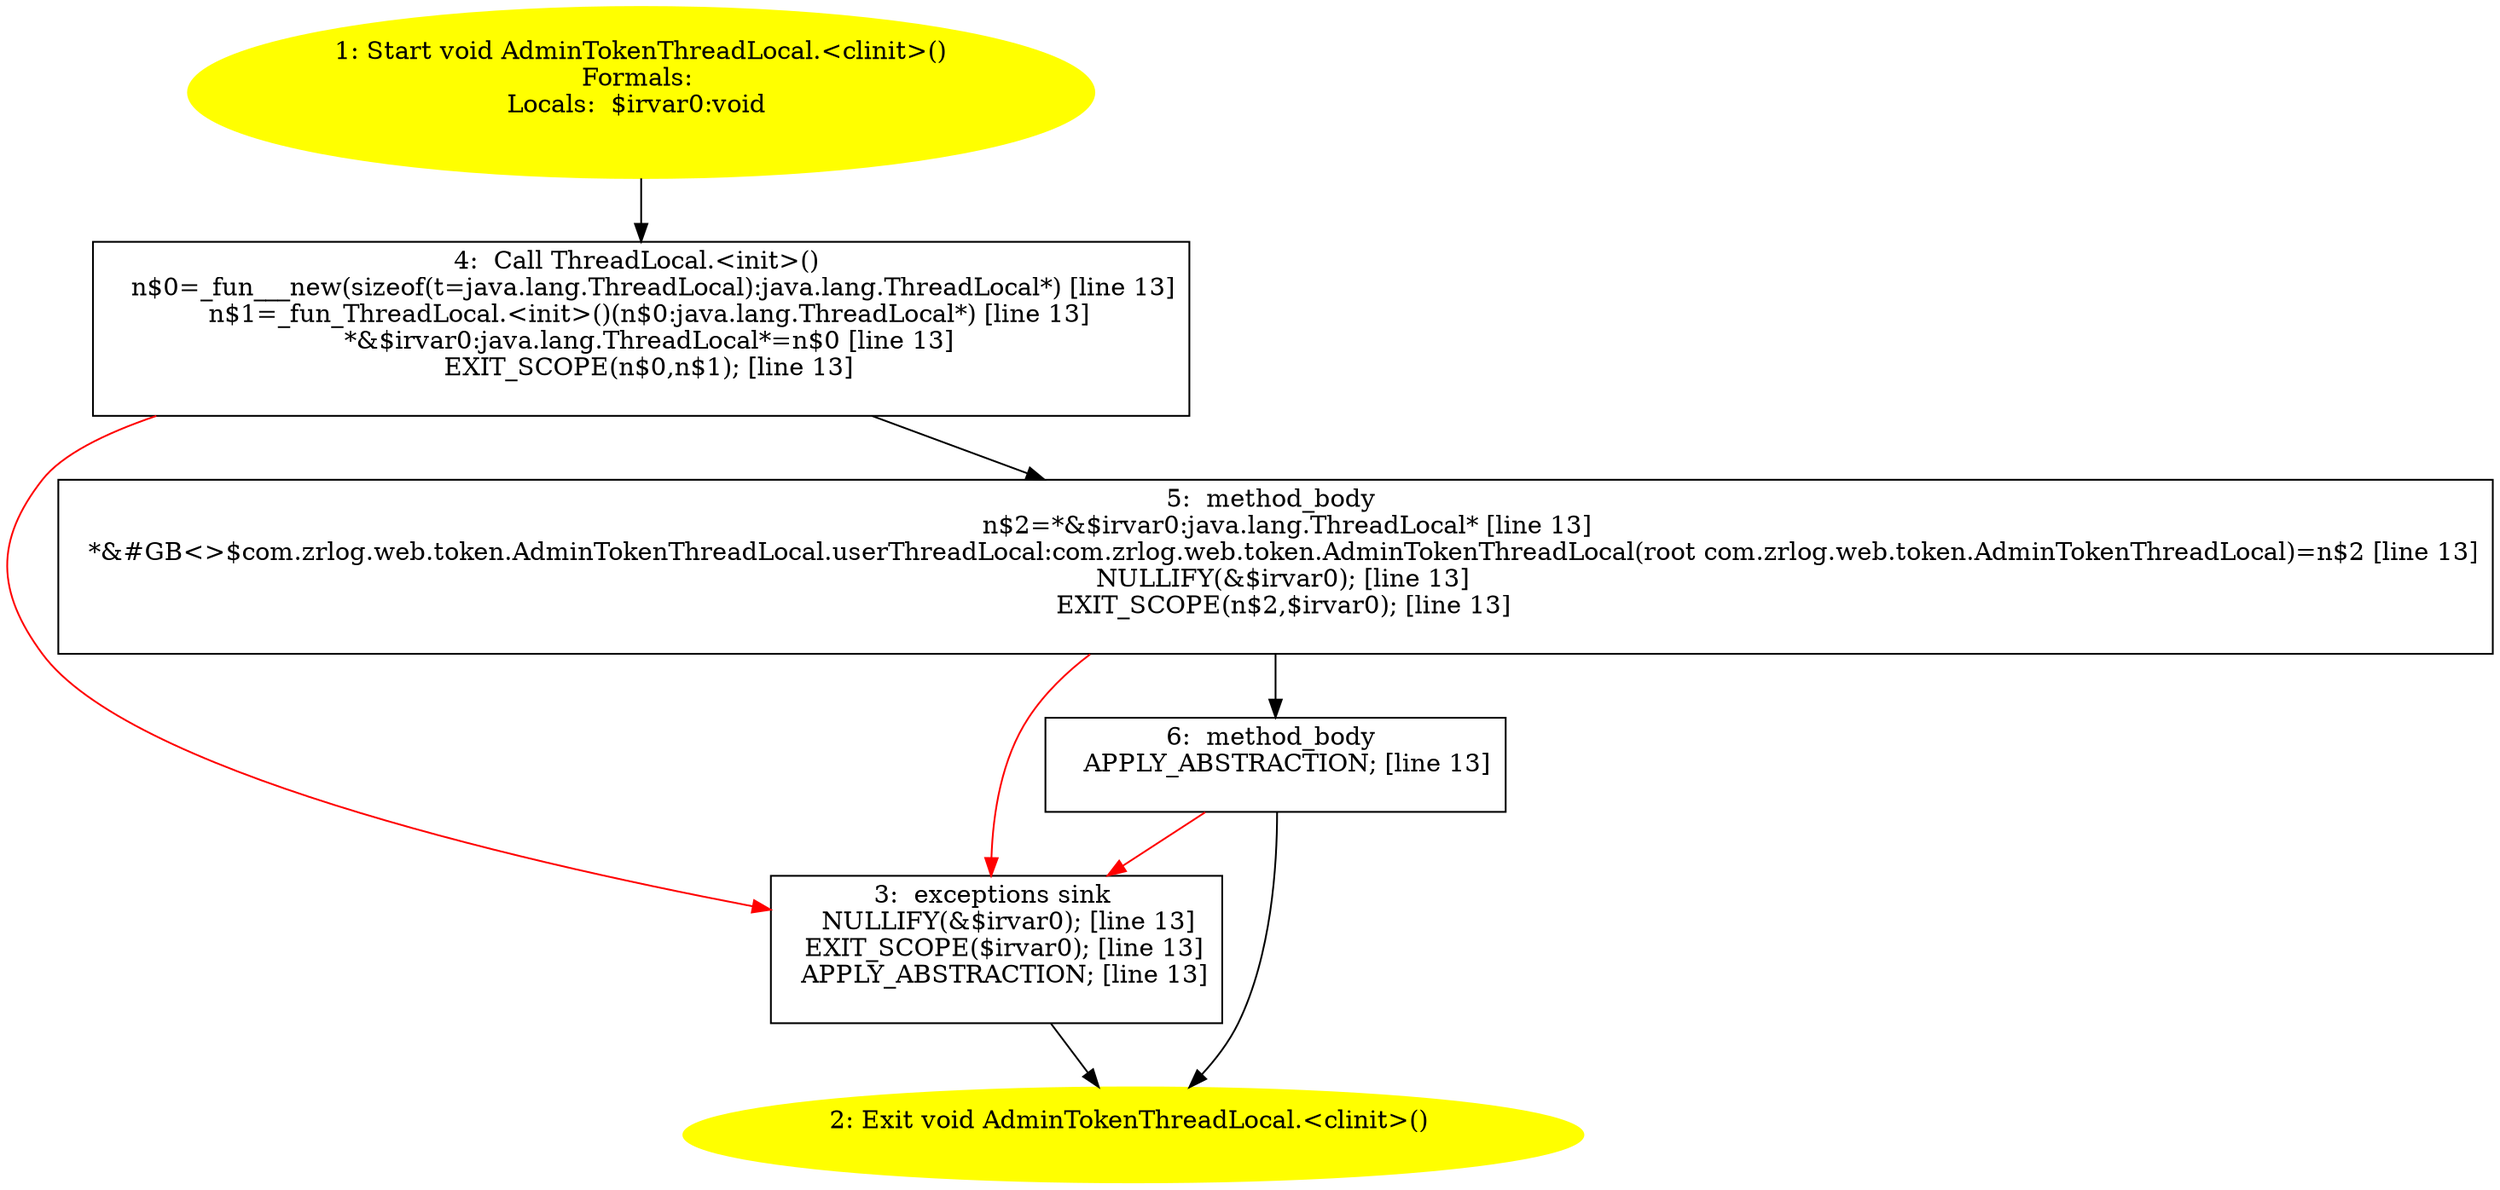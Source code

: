 /* @generated */
digraph cfg {
"com.zrlog.web.token.AdminTokenThreadLocal.<clinit>():void.f27358d7fece8dae65a967728a31b466_1" [label="1: Start void AdminTokenThreadLocal.<clinit>()\nFormals: \nLocals:  $irvar0:void \n  " color=yellow style=filled]
	

	 "com.zrlog.web.token.AdminTokenThreadLocal.<clinit>():void.f27358d7fece8dae65a967728a31b466_1" -> "com.zrlog.web.token.AdminTokenThreadLocal.<clinit>():void.f27358d7fece8dae65a967728a31b466_4" ;
"com.zrlog.web.token.AdminTokenThreadLocal.<clinit>():void.f27358d7fece8dae65a967728a31b466_2" [label="2: Exit void AdminTokenThreadLocal.<clinit>() \n  " color=yellow style=filled]
	

"com.zrlog.web.token.AdminTokenThreadLocal.<clinit>():void.f27358d7fece8dae65a967728a31b466_3" [label="3:  exceptions sink \n   NULLIFY(&$irvar0); [line 13]\n  EXIT_SCOPE($irvar0); [line 13]\n  APPLY_ABSTRACTION; [line 13]\n " shape="box"]
	

	 "com.zrlog.web.token.AdminTokenThreadLocal.<clinit>():void.f27358d7fece8dae65a967728a31b466_3" -> "com.zrlog.web.token.AdminTokenThreadLocal.<clinit>():void.f27358d7fece8dae65a967728a31b466_2" ;
"com.zrlog.web.token.AdminTokenThreadLocal.<clinit>():void.f27358d7fece8dae65a967728a31b466_4" [label="4:  Call ThreadLocal.<init>() \n   n$0=_fun___new(sizeof(t=java.lang.ThreadLocal):java.lang.ThreadLocal*) [line 13]\n  n$1=_fun_ThreadLocal.<init>()(n$0:java.lang.ThreadLocal*) [line 13]\n  *&$irvar0:java.lang.ThreadLocal*=n$0 [line 13]\n  EXIT_SCOPE(n$0,n$1); [line 13]\n " shape="box"]
	

	 "com.zrlog.web.token.AdminTokenThreadLocal.<clinit>():void.f27358d7fece8dae65a967728a31b466_4" -> "com.zrlog.web.token.AdminTokenThreadLocal.<clinit>():void.f27358d7fece8dae65a967728a31b466_5" ;
	 "com.zrlog.web.token.AdminTokenThreadLocal.<clinit>():void.f27358d7fece8dae65a967728a31b466_4" -> "com.zrlog.web.token.AdminTokenThreadLocal.<clinit>():void.f27358d7fece8dae65a967728a31b466_3" [color="red" ];
"com.zrlog.web.token.AdminTokenThreadLocal.<clinit>():void.f27358d7fece8dae65a967728a31b466_5" [label="5:  method_body \n   n$2=*&$irvar0:java.lang.ThreadLocal* [line 13]\n  *&#GB<>$com.zrlog.web.token.AdminTokenThreadLocal.userThreadLocal:com.zrlog.web.token.AdminTokenThreadLocal(root com.zrlog.web.token.AdminTokenThreadLocal)=n$2 [line 13]\n  NULLIFY(&$irvar0); [line 13]\n  EXIT_SCOPE(n$2,$irvar0); [line 13]\n " shape="box"]
	

	 "com.zrlog.web.token.AdminTokenThreadLocal.<clinit>():void.f27358d7fece8dae65a967728a31b466_5" -> "com.zrlog.web.token.AdminTokenThreadLocal.<clinit>():void.f27358d7fece8dae65a967728a31b466_6" ;
	 "com.zrlog.web.token.AdminTokenThreadLocal.<clinit>():void.f27358d7fece8dae65a967728a31b466_5" -> "com.zrlog.web.token.AdminTokenThreadLocal.<clinit>():void.f27358d7fece8dae65a967728a31b466_3" [color="red" ];
"com.zrlog.web.token.AdminTokenThreadLocal.<clinit>():void.f27358d7fece8dae65a967728a31b466_6" [label="6:  method_body \n   APPLY_ABSTRACTION; [line 13]\n " shape="box"]
	

	 "com.zrlog.web.token.AdminTokenThreadLocal.<clinit>():void.f27358d7fece8dae65a967728a31b466_6" -> "com.zrlog.web.token.AdminTokenThreadLocal.<clinit>():void.f27358d7fece8dae65a967728a31b466_2" ;
	 "com.zrlog.web.token.AdminTokenThreadLocal.<clinit>():void.f27358d7fece8dae65a967728a31b466_6" -> "com.zrlog.web.token.AdminTokenThreadLocal.<clinit>():void.f27358d7fece8dae65a967728a31b466_3" [color="red" ];
}
